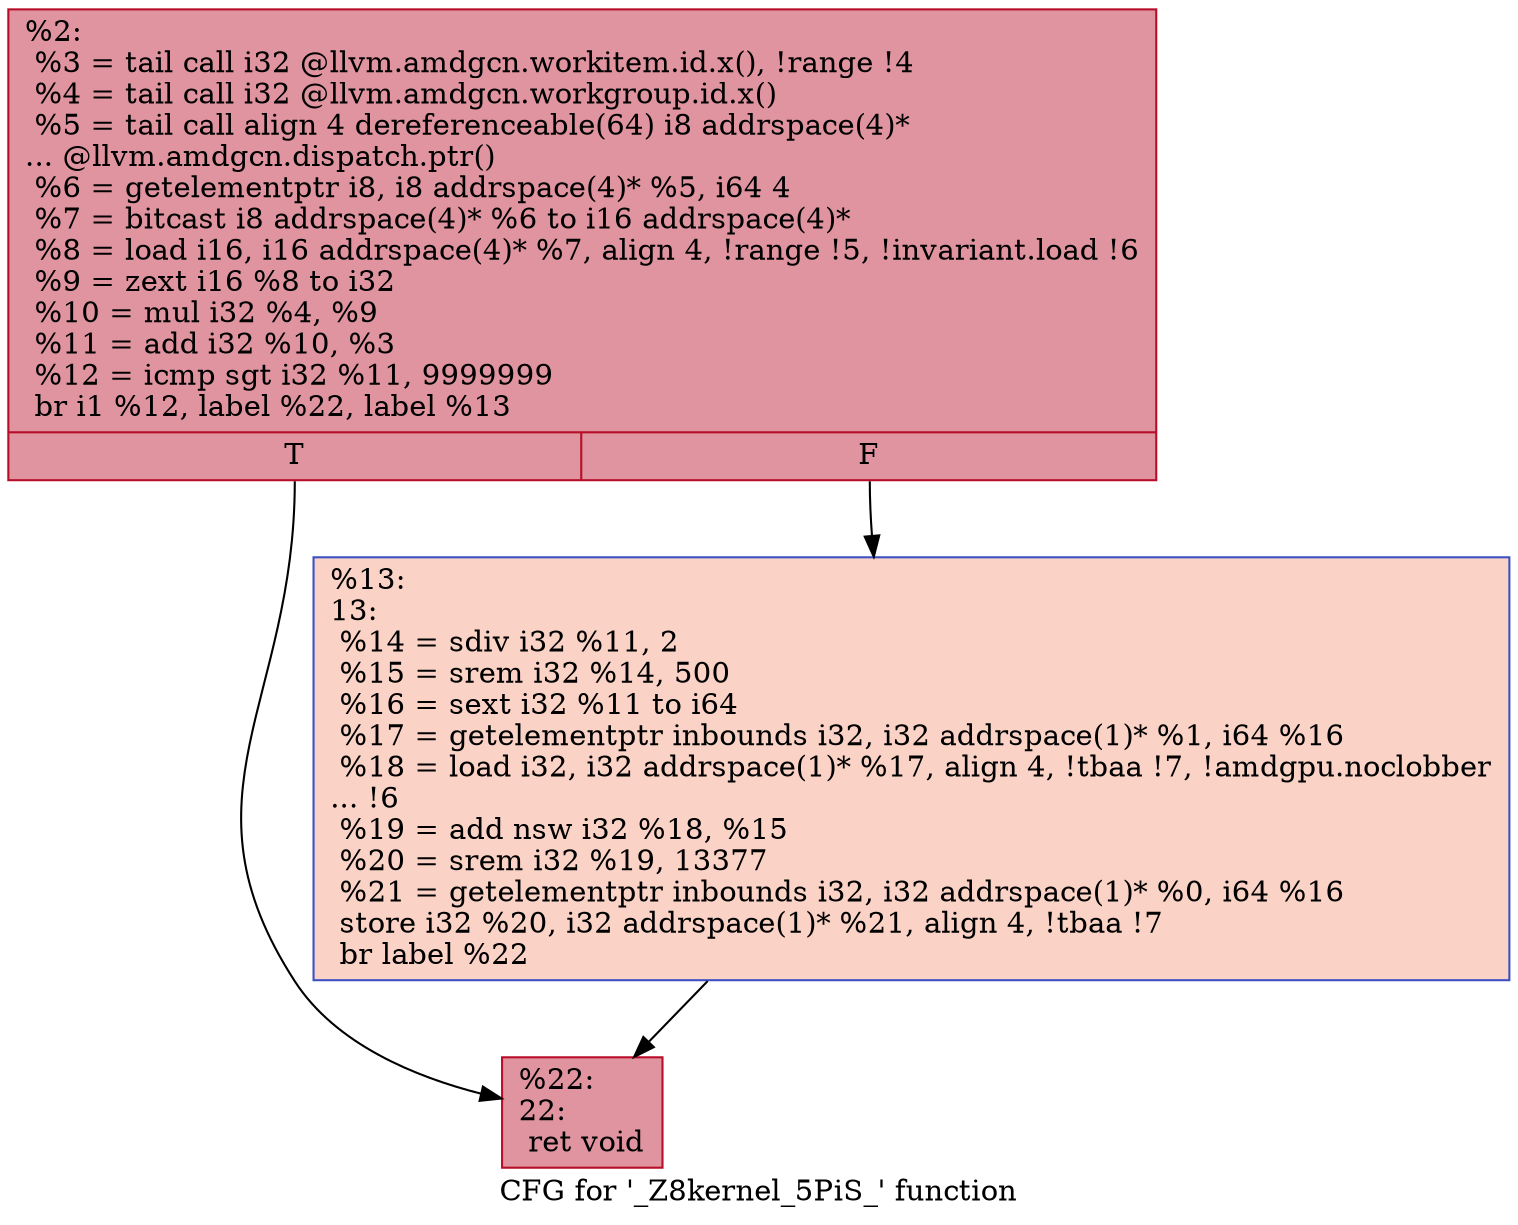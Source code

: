 digraph "CFG for '_Z8kernel_5PiS_' function" {
	label="CFG for '_Z8kernel_5PiS_' function";

	Node0x4c7cf90 [shape=record,color="#b70d28ff", style=filled, fillcolor="#b70d2870",label="{%2:\l  %3 = tail call i32 @llvm.amdgcn.workitem.id.x(), !range !4\l  %4 = tail call i32 @llvm.amdgcn.workgroup.id.x()\l  %5 = tail call align 4 dereferenceable(64) i8 addrspace(4)*\l... @llvm.amdgcn.dispatch.ptr()\l  %6 = getelementptr i8, i8 addrspace(4)* %5, i64 4\l  %7 = bitcast i8 addrspace(4)* %6 to i16 addrspace(4)*\l  %8 = load i16, i16 addrspace(4)* %7, align 4, !range !5, !invariant.load !6\l  %9 = zext i16 %8 to i32\l  %10 = mul i32 %4, %9\l  %11 = add i32 %10, %3\l  %12 = icmp sgt i32 %11, 9999999\l  br i1 %12, label %22, label %13\l|{<s0>T|<s1>F}}"];
	Node0x4c7cf90:s0 -> Node0x4c7df40;
	Node0x4c7cf90:s1 -> Node0x4c7ef60;
	Node0x4c7ef60 [shape=record,color="#3d50c3ff", style=filled, fillcolor="#f59c7d70",label="{%13:\l13:                                               \l  %14 = sdiv i32 %11, 2\l  %15 = srem i32 %14, 500\l  %16 = sext i32 %11 to i64\l  %17 = getelementptr inbounds i32, i32 addrspace(1)* %1, i64 %16\l  %18 = load i32, i32 addrspace(1)* %17, align 4, !tbaa !7, !amdgpu.noclobber\l... !6\l  %19 = add nsw i32 %18, %15\l  %20 = srem i32 %19, 13377\l  %21 = getelementptr inbounds i32, i32 addrspace(1)* %0, i64 %16\l  store i32 %20, i32 addrspace(1)* %21, align 4, !tbaa !7\l  br label %22\l}"];
	Node0x4c7ef60 -> Node0x4c7df40;
	Node0x4c7df40 [shape=record,color="#b70d28ff", style=filled, fillcolor="#b70d2870",label="{%22:\l22:                                               \l  ret void\l}"];
}

